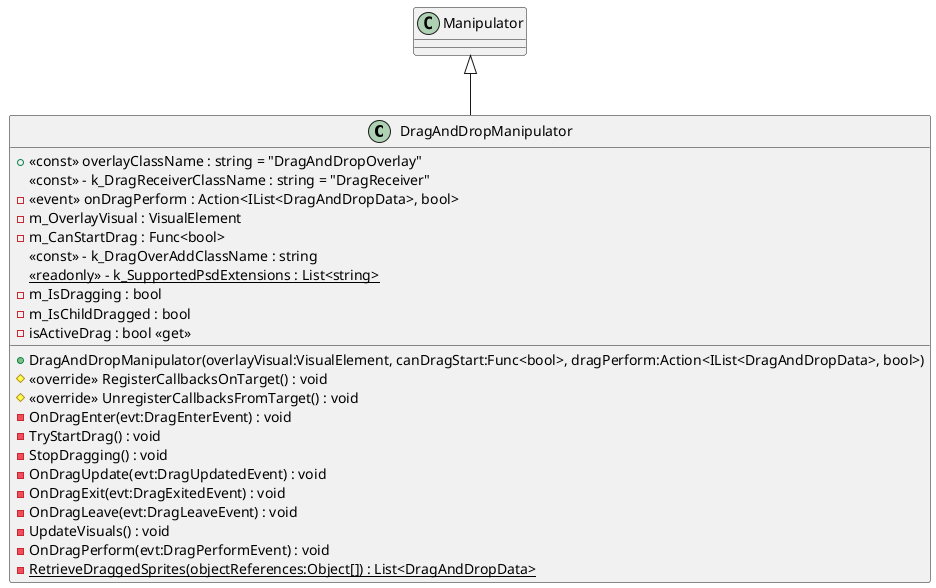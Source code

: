 @startuml
class DragAndDropManipulator {
    + <<const>> overlayClassName : string = "DragAndDropOverlay"
    <<const>> - k_DragReceiverClassName : string = "DragReceiver"
    -  <<event>> onDragPerform : Action<IList<DragAndDropData>, bool> 
    - m_OverlayVisual : VisualElement
    - m_CanStartDrag : Func<bool>
    <<const>> - k_DragOverAddClassName : string
    {static} <<readonly>> - k_SupportedPsdExtensions : List<string>
    - m_IsDragging : bool
    - m_IsChildDragged : bool
    - isActiveDrag : bool <<get>>
    + DragAndDropManipulator(overlayVisual:VisualElement, canDragStart:Func<bool>, dragPerform:Action<IList<DragAndDropData>, bool>)
    # <<override>> RegisterCallbacksOnTarget() : void
    # <<override>> UnregisterCallbacksFromTarget() : void
    - OnDragEnter(evt:DragEnterEvent) : void
    - TryStartDrag() : void
    - StopDragging() : void
    - OnDragUpdate(evt:DragUpdatedEvent) : void
    - OnDragExit(evt:DragExitedEvent) : void
    - OnDragLeave(evt:DragLeaveEvent) : void
    - UpdateVisuals() : void
    - OnDragPerform(evt:DragPerformEvent) : void
    {static} - RetrieveDraggedSprites(objectReferences:Object[]) : List<DragAndDropData>
}
Manipulator <|-- DragAndDropManipulator
@enduml

